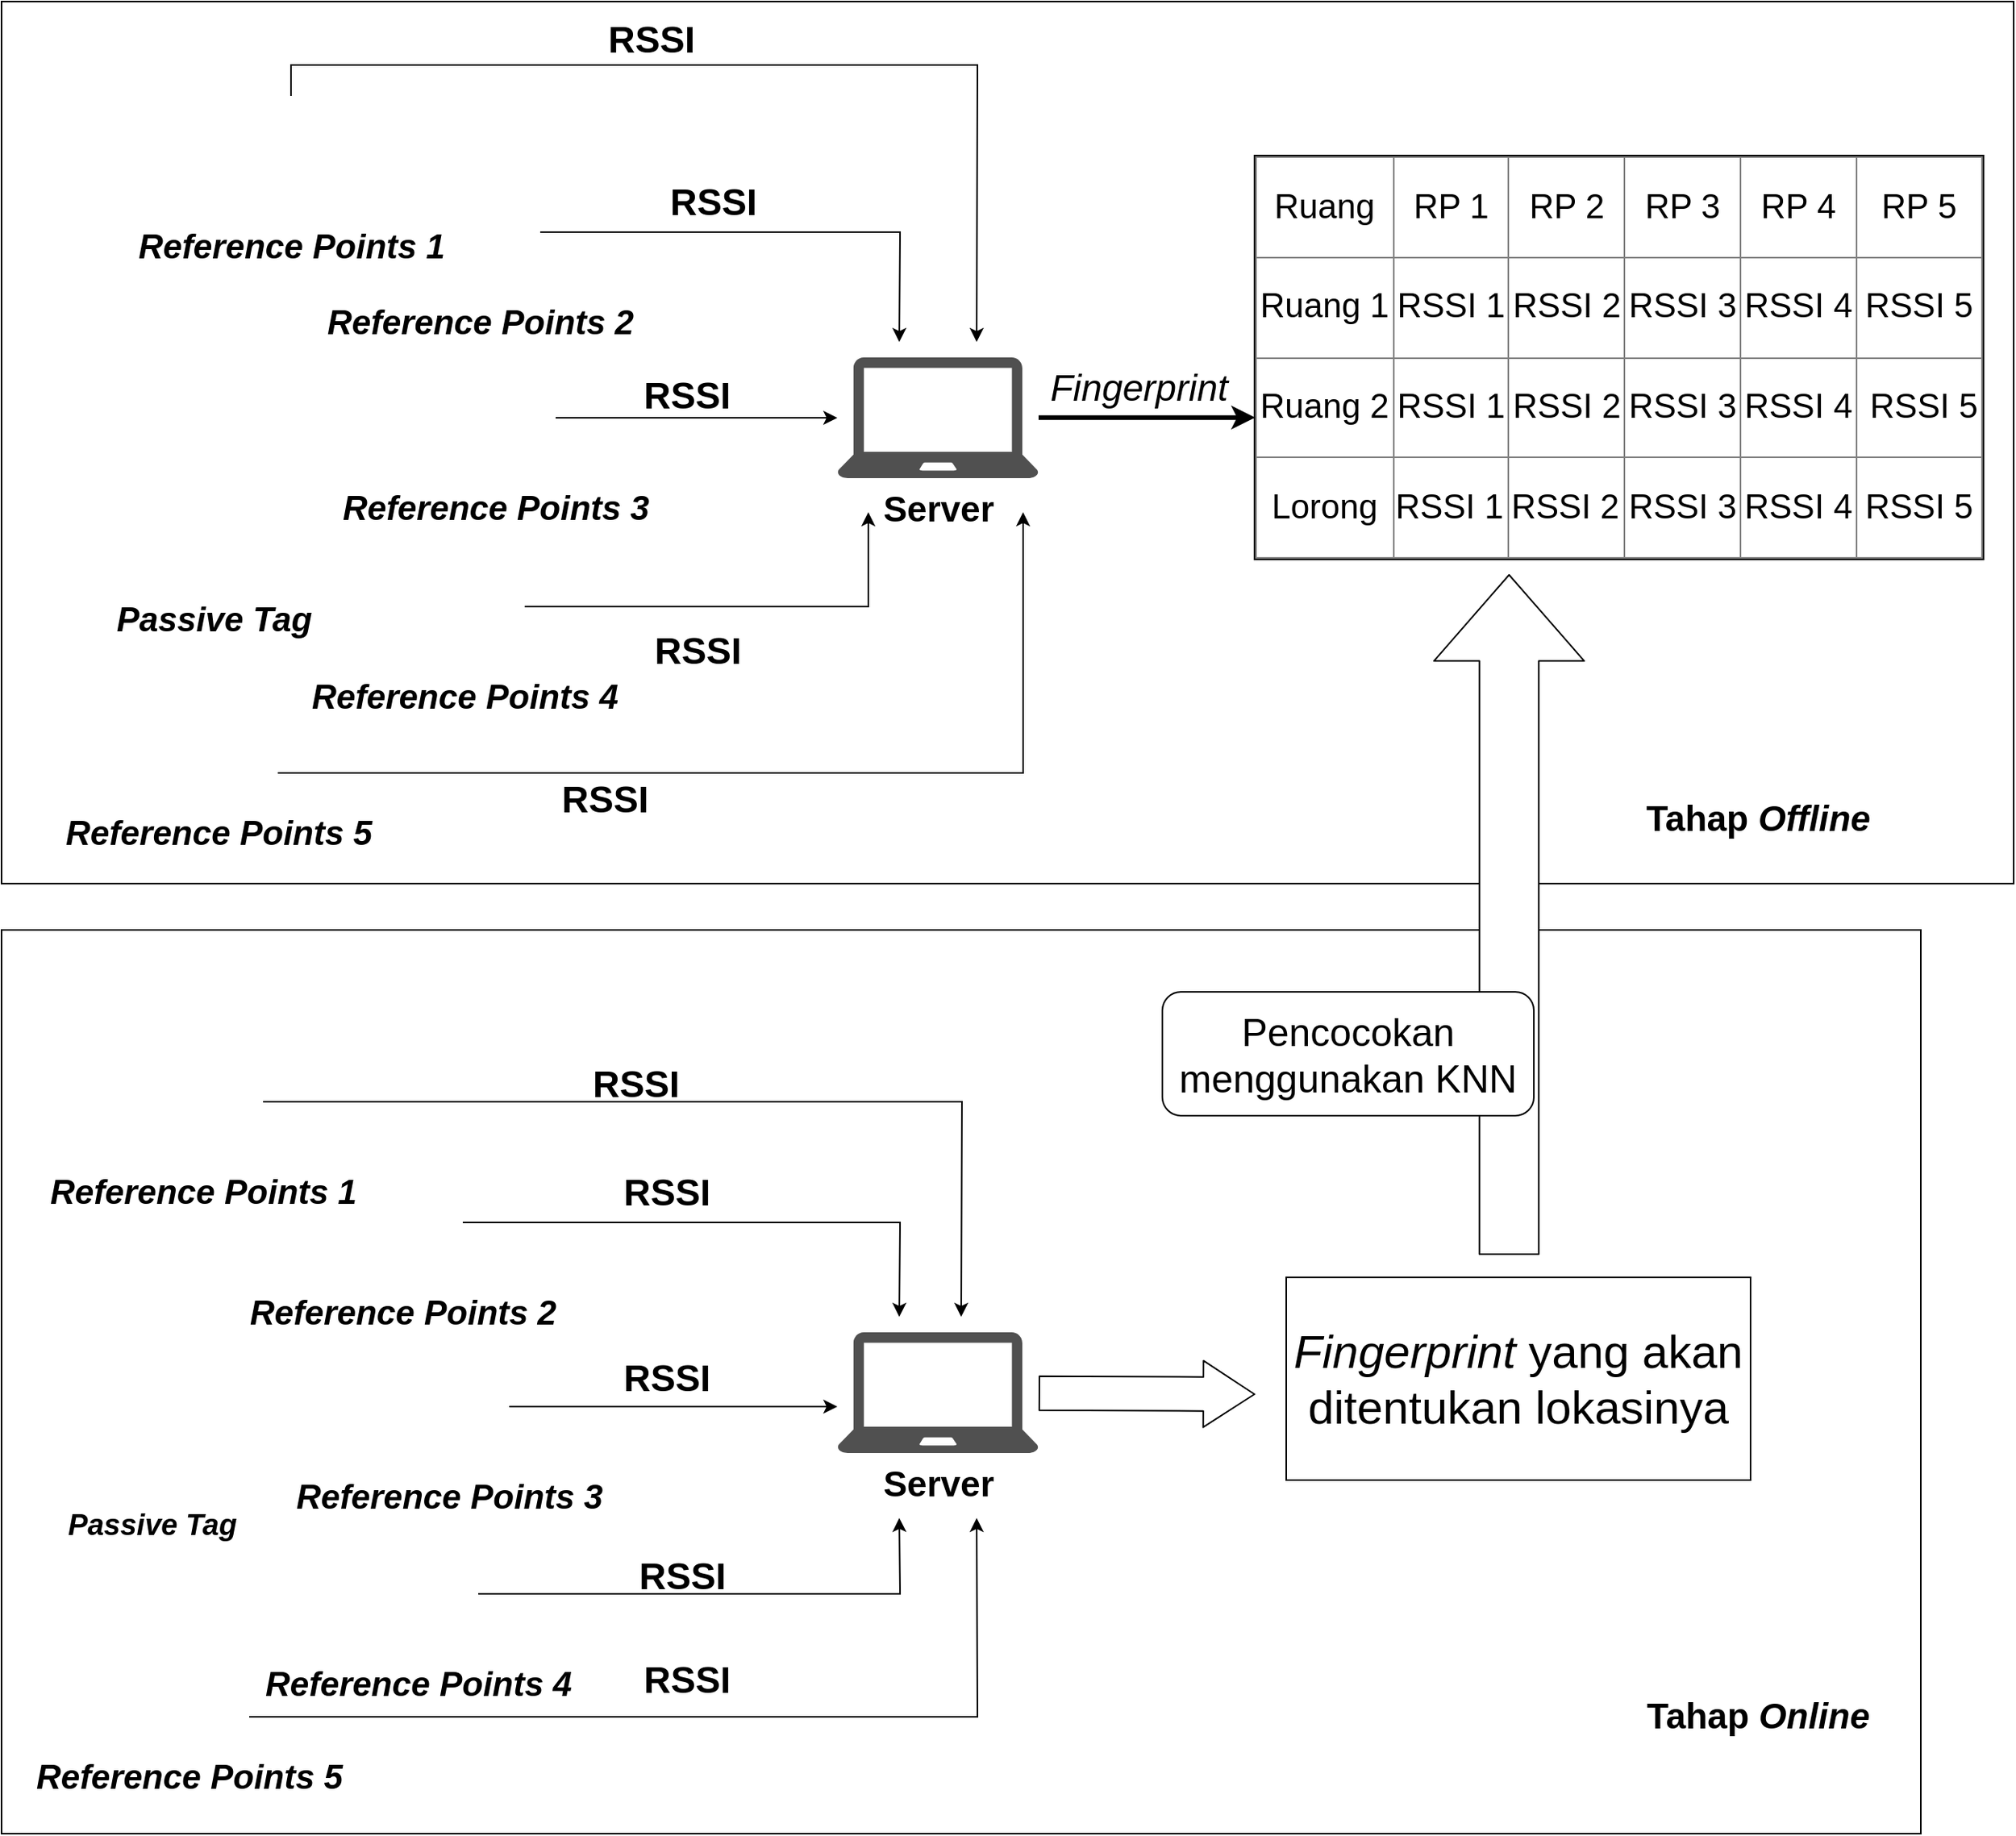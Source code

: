 <mxfile version="13.0.3" type="device"><diagram id="LYvYiRnwJwI2Ssr6_bbv" name="Page-1"><mxGraphModel dx="1736" dy="1040" grid="1" gridSize="10" guides="1" tooltips="1" connect="1" arrows="1" fold="1" page="1" pageScale="1" pageWidth="850" pageHeight="1100" math="0" shadow="0"><root><mxCell id="0"/><mxCell id="1" parent="0"/><mxCell id="-8lDRH3q9r23KPUYqVtL-62" value="" style="rounded=0;whiteSpace=wrap;html=1;fontSize=16;fillColor=none;" vertex="1" parent="1"><mxGeometry x="290" y="300" width="1300" height="570" as="geometry"/></mxCell><mxCell id="-8lDRH3q9r23KPUYqVtL-63" value="" style="rounded=0;whiteSpace=wrap;html=1;fontSize=16;fillColor=none;" vertex="1" parent="1"><mxGeometry x="290" y="900" width="1240" height="584" as="geometry"/></mxCell><mxCell id="-8lDRH3q9r23KPUYqVtL-8" value="" style="group;fontSize=22;" vertex="1" connectable="0" parent="1"><mxGeometry x="360" y="520" width="139" height="160" as="geometry"/></mxCell><mxCell id="-8lDRH3q9r23KPUYqVtL-9" value="" style="shape=image;html=1;verticalAlign=top;verticalLabelPosition=bottom;labelBackgroundColor=#ffffff;imageAspect=0;aspect=fixed;image=https://cdn4.iconfinder.com/data/icons/vecico-connectivity/288/wifi_Symbol-128.png;direction=north;" vertex="1" parent="-8lDRH3q9r23KPUYqVtL-8"><mxGeometry y="50" width="58" height="58" as="geometry"/></mxCell><mxCell id="-8lDRH3q9r23KPUYqVtL-10" value="&lt;font style=&quot;font-size: 22px;&quot;&gt;&lt;i style=&quot;font-size: 22px;&quot;&gt;&lt;b style=&quot;font-size: 22px;&quot;&gt;Passive Tag&lt;/b&gt;&lt;/i&gt;&lt;/font&gt;" style="shape=image;html=1;verticalAlign=top;verticalLabelPosition=bottom;labelBackgroundColor=#ffffff;imageAspect=0;aspect=fixed;image=https://cdn4.iconfinder.com/data/icons/vecico-connectivity/288/wifi_Symbol-128.png;direction=west;fontSize=22;" vertex="1" parent="-8lDRH3q9r23KPUYqVtL-8"><mxGeometry x="38" y="102" width="58" height="58" as="geometry"/></mxCell><mxCell id="-8lDRH3q9r23KPUYqVtL-11" value="" style="shape=image;html=1;verticalAlign=top;verticalLabelPosition=bottom;labelBackgroundColor=#ffffff;imageAspect=0;aspect=fixed;image=https://cdn4.iconfinder.com/data/icons/vecico-connectivity/288/wifi_Symbol-128.png;direction=south;" vertex="1" parent="-8lDRH3q9r23KPUYqVtL-8"><mxGeometry x="81" y="50" width="58" height="58" as="geometry"/></mxCell><mxCell id="-8lDRH3q9r23KPUYqVtL-12" value="" style="shape=image;html=1;verticalAlign=top;verticalLabelPosition=bottom;labelBackgroundColor=#ffffff;imageAspect=0;aspect=fixed;image=https://cdn4.iconfinder.com/data/icons/vecico-connectivity/288/wifi_Symbol-128.png" vertex="1" parent="-8lDRH3q9r23KPUYqVtL-8"><mxGeometry x="38" width="58" height="58" as="geometry"/></mxCell><mxCell id="-8lDRH3q9r23KPUYqVtL-13" value="" style="shape=image;html=1;verticalAlign=top;verticalLabelPosition=bottom;labelBackgroundColor=#ffffff;imageAspect=0;aspect=fixed;image=https://cdn2.iconfinder.com/data/icons/smart-watch-outline-filled-1/32/Smart_Watch__Bluetooth-128.png" vertex="1" parent="-8lDRH3q9r23KPUYqVtL-8"><mxGeometry x="27" y="40" width="80" height="80" as="geometry"/></mxCell><mxCell id="-8lDRH3q9r23KPUYqVtL-14" style="edgeStyle=orthogonalEdgeStyle;rounded=0;orthogonalLoop=1;jettySize=auto;html=1;exitX=1;exitY=0.5;exitDx=0;exitDy=0;" edge="1" parent="1" source="-8lDRH3q9r23KPUYqVtL-15"><mxGeometry relative="1" as="geometry"><mxPoint x="870.0" y="520" as="targetPoint"/></mxGeometry></mxCell><mxCell id="-8lDRH3q9r23KPUYqVtL-15" value="&lt;font style=&quot;font-size: 22px;&quot;&gt;&lt;b style=&quot;font-size: 22px;&quot;&gt;&lt;i style=&quot;font-size: 22px;&quot;&gt;Reference Points 2&lt;br style=&quot;font-size: 22px;&quot;&gt;&lt;/i&gt;&lt;/b&gt;&lt;/font&gt;" style="shape=image;html=1;verticalAlign=top;verticalLabelPosition=bottom;labelBackgroundColor=#ffffff;imageAspect=0;aspect=fixed;image=https://cdn0.iconfinder.com/data/icons/octicons/1024/radio-tower-128.png;fontSize=22;" vertex="1" parent="1"><mxGeometry x="560" y="410" width="78" height="78" as="geometry"/></mxCell><mxCell id="-8lDRH3q9r23KPUYqVtL-73" style="edgeStyle=orthogonalEdgeStyle;rounded=0;orthogonalLoop=1;jettySize=auto;html=1;exitX=1;exitY=0.5;exitDx=0;exitDy=0;fillColor=#ffffff;fontSize=24;" edge="1" parent="1" source="-8lDRH3q9r23KPUYqVtL-17"><mxGeometry relative="1" as="geometry"><mxPoint x="850" y="630" as="targetPoint"/><Array as="points"><mxPoint x="850" y="691"/></Array></mxGeometry></mxCell><mxCell id="-8lDRH3q9r23KPUYqVtL-17" value="&lt;b style=&quot;font-size: 22px;&quot;&gt;&lt;i style=&quot;font-size: 22px;&quot;&gt;Reference Points &lt;font style=&quot;font-size: 22px;&quot;&gt;4&lt;/font&gt;&lt;br style=&quot;font-size: 22px;&quot;&gt;&lt;/i&gt;&lt;/b&gt;" style="shape=image;html=1;verticalAlign=top;verticalLabelPosition=bottom;labelBackgroundColor=#ffffff;imageAspect=0;aspect=fixed;image=https://cdn0.iconfinder.com/data/icons/octicons/1024/radio-tower-128.png;fontSize=22;" vertex="1" parent="1"><mxGeometry x="550" y="652" width="78" height="78" as="geometry"/></mxCell><mxCell id="-8lDRH3q9r23KPUYqVtL-18" style="edgeStyle=orthogonalEdgeStyle;rounded=0;orthogonalLoop=1;jettySize=auto;html=1;exitX=0.5;exitY=0;exitDx=0;exitDy=0;" edge="1" parent="1" source="-8lDRH3q9r23KPUYqVtL-19"><mxGeometry relative="1" as="geometry"><mxPoint x="920" y="520" as="targetPoint"/></mxGeometry></mxCell><mxCell id="-8lDRH3q9r23KPUYqVtL-19" value="&lt;font style=&quot;font-size: 22px;&quot;&gt;&lt;i style=&quot;font-size: 22px;&quot;&gt;&lt;b style=&quot;font-size: 22px;&quot;&gt;Reference Points 1&lt;br style=&quot;font-size: 22px;&quot;&gt;&lt;/b&gt;&lt;/i&gt;&lt;/font&gt;" style="shape=image;html=1;verticalAlign=top;verticalLabelPosition=bottom;labelBackgroundColor=#ffffff;imageAspect=0;aspect=fixed;image=https://cdn0.iconfinder.com/data/icons/octicons/1024/radio-tower-128.png;fontSize=22;" vertex="1" parent="1"><mxGeometry x="438" y="361" width="78" height="78" as="geometry"/></mxCell><mxCell id="-8lDRH3q9r23KPUYqVtL-20" style="edgeStyle=orthogonalEdgeStyle;rounded=0;orthogonalLoop=1;jettySize=auto;html=1;exitX=1;exitY=0.5;exitDx=0;exitDy=0;" edge="1" parent="1" source="-8lDRH3q9r23KPUYqVtL-21" target="-8lDRH3q9r23KPUYqVtL-24"><mxGeometry relative="1" as="geometry"/></mxCell><mxCell id="-8lDRH3q9r23KPUYqVtL-21" value="&lt;b style=&quot;font-size: 22px;&quot;&gt;&lt;i style=&quot;font-size: 22px;&quot;&gt;&lt;font style=&quot;font-size: 22px;&quot;&gt;Reference Points 3&lt;/font&gt;&lt;br style=&quot;font-size: 22px;&quot;&gt;&lt;/i&gt;&lt;/b&gt;" style="shape=image;html=1;verticalAlign=top;verticalLabelPosition=bottom;labelBackgroundColor=#ffffff;imageAspect=0;aspect=fixed;image=https://cdn0.iconfinder.com/data/icons/octicons/1024/radio-tower-128.png;fontSize=22;" vertex="1" parent="1"><mxGeometry x="570" y="530" width="78" height="78" as="geometry"/></mxCell><mxCell id="-8lDRH3q9r23KPUYqVtL-74" style="edgeStyle=orthogonalEdgeStyle;rounded=0;orthogonalLoop=1;jettySize=auto;html=1;exitX=1;exitY=0.75;exitDx=0;exitDy=0;fillColor=#ffffff;fontSize=24;" edge="1" parent="1" source="-8lDRH3q9r23KPUYqVtL-23"><mxGeometry relative="1" as="geometry"><mxPoint x="950" y="630" as="targetPoint"/><Array as="points"><mxPoint x="950" y="799"/></Array></mxGeometry></mxCell><mxCell id="-8lDRH3q9r23KPUYqVtL-23" value="&lt;b style=&quot;font-size: 22px;&quot;&gt;&lt;i style=&quot;font-size: 22px;&quot;&gt;Reference Points &lt;font style=&quot;font-size: 22px;&quot;&gt;5&lt;/font&gt;&lt;br style=&quot;font-size: 22px;&quot;&gt;&lt;/i&gt;&lt;/b&gt;" style="shape=image;html=1;verticalAlign=top;verticalLabelPosition=bottom;labelBackgroundColor=#ffffff;imageAspect=0;aspect=fixed;image=https://cdn0.iconfinder.com/data/icons/octicons/1024/radio-tower-128.png;fontSize=22;" vertex="1" parent="1"><mxGeometry x="390.5" y="740" width="78" height="78" as="geometry"/></mxCell><mxCell id="-8lDRH3q9r23KPUYqVtL-24" value="&lt;font style=&quot;font-size: 23px;&quot;&gt;&lt;b style=&quot;font-size: 23px;&quot;&gt;Server&lt;/b&gt;&lt;/font&gt;" style="pointerEvents=1;shadow=0;dashed=0;html=1;strokeColor=none;fillColor=#505050;labelPosition=center;verticalLabelPosition=bottom;verticalAlign=top;outlineConnect=0;align=center;shape=mxgraph.office.devices.laptop;fontSize=23;" vertex="1" parent="1"><mxGeometry x="830" y="530" width="130" height="78" as="geometry"/></mxCell><mxCell id="-8lDRH3q9r23KPUYqVtL-26" value="RSSI" style="text;html=1;strokeColor=none;fillColor=none;align=center;verticalAlign=middle;whiteSpace=wrap;rounded=0;fontSize=24;fontStyle=1" vertex="1" parent="1"><mxGeometry x="690" y="315" width="40" height="20" as="geometry"/></mxCell><mxCell id="-8lDRH3q9r23KPUYqVtL-27" value="RSSI" style="text;html=1;strokeColor=none;fillColor=none;align=center;verticalAlign=middle;whiteSpace=wrap;rounded=0;fontSize=24;fontStyle=1" vertex="1" parent="1"><mxGeometry x="730" y="420" width="40" height="20" as="geometry"/></mxCell><mxCell id="-8lDRH3q9r23KPUYqVtL-28" value="RSSI" style="text;html=1;strokeColor=none;fillColor=none;align=center;verticalAlign=middle;whiteSpace=wrap;rounded=0;fontSize=24;fontStyle=1" vertex="1" parent="1"><mxGeometry x="713" y="545" width="40" height="20" as="geometry"/></mxCell><mxCell id="-8lDRH3q9r23KPUYqVtL-29" value="RSSI" style="text;html=1;strokeColor=none;fillColor=none;align=center;verticalAlign=middle;whiteSpace=wrap;rounded=0;fontSize=24;fontStyle=1" vertex="1" parent="1"><mxGeometry x="720" y="710" width="40" height="20" as="geometry"/></mxCell><mxCell id="-8lDRH3q9r23KPUYqVtL-30" value="RSSI" style="text;html=1;strokeColor=none;fillColor=none;align=center;verticalAlign=middle;whiteSpace=wrap;rounded=0;fontSize=24;fontStyle=1" vertex="1" parent="1"><mxGeometry x="660" y="806" width="40" height="20" as="geometry"/></mxCell><mxCell id="-8lDRH3q9r23KPUYqVtL-31" value="" style="endArrow=classic;html=1;fontSize=14;strokeWidth=3;" edge="1" parent="1"><mxGeometry width="50" height="50" relative="1" as="geometry"><mxPoint x="960" y="568.82" as="sourcePoint"/><mxPoint x="1100" y="568.82" as="targetPoint"/></mxGeometry></mxCell><mxCell id="-8lDRH3q9r23KPUYqVtL-33" value="Fingerprint" style="text;html=1;strokeColor=none;fillColor=none;align=center;verticalAlign=middle;whiteSpace=wrap;rounded=0;fontSize=24;fontStyle=2" vertex="1" parent="1"><mxGeometry x="980" y="540" width="90" height="20" as="geometry"/></mxCell><mxCell id="-8lDRH3q9r23KPUYqVtL-51" style="edgeStyle=orthogonalEdgeStyle;rounded=0;orthogonalLoop=1;jettySize=auto;html=1;exitX=1;exitY=0.5;exitDx=0;exitDy=0;fontSize=15;" edge="1" parent="1" source="-8lDRH3q9r23KPUYqVtL-35"><mxGeometry relative="1" as="geometry"><mxPoint x="910" y="1150" as="targetPoint"/></mxGeometry></mxCell><mxCell id="-8lDRH3q9r23KPUYqVtL-35" value="&lt;font style=&quot;font-size: 22px;&quot;&gt;&lt;i style=&quot;font-size: 22px;&quot;&gt;&lt;b style=&quot;font-size: 22px;&quot;&gt;Reference Points 1&lt;br style=&quot;font-size: 22px;&quot;&gt;&lt;/b&gt;&lt;/i&gt;&lt;/font&gt;" style="shape=image;html=1;verticalAlign=top;verticalLabelPosition=bottom;labelBackgroundColor=#ffffff;imageAspect=0;aspect=fixed;image=https://cdn0.iconfinder.com/data/icons/octicons/1024/radio-tower-128.png;fontSize=22;" vertex="1" parent="1"><mxGeometry x="381" y="972" width="78" height="78" as="geometry"/></mxCell><mxCell id="-8lDRH3q9r23KPUYqVtL-36" value="" style="group;fontSize=22;" vertex="1" connectable="0" parent="1"><mxGeometry x="320" y="1107" width="139" height="160" as="geometry"/></mxCell><mxCell id="-8lDRH3q9r23KPUYqVtL-37" value="" style="shape=image;html=1;verticalAlign=top;verticalLabelPosition=bottom;labelBackgroundColor=#ffffff;imageAspect=0;aspect=fixed;image=https://cdn4.iconfinder.com/data/icons/vecico-connectivity/288/wifi_Symbol-128.png;direction=north;" vertex="1" parent="-8lDRH3q9r23KPUYqVtL-36"><mxGeometry y="50" width="58" height="58" as="geometry"/></mxCell><mxCell id="-8lDRH3q9r23KPUYqVtL-38" value="&lt;font style=&quot;font-size: 19px;&quot;&gt;&lt;i style=&quot;font-size: 19px;&quot;&gt;&lt;b style=&quot;font-size: 19px;&quot;&gt;Passive Tag&lt;/b&gt;&lt;/i&gt;&lt;/font&gt;" style="shape=image;html=1;verticalAlign=top;verticalLabelPosition=bottom;labelBackgroundColor=#ffffff;imageAspect=0;aspect=fixed;image=https://cdn4.iconfinder.com/data/icons/vecico-connectivity/288/wifi_Symbol-128.png;direction=west;fontSize=19;" vertex="1" parent="-8lDRH3q9r23KPUYqVtL-36"><mxGeometry x="38" y="102" width="58" height="58" as="geometry"/></mxCell><mxCell id="-8lDRH3q9r23KPUYqVtL-39" value="" style="shape=image;html=1;verticalAlign=top;verticalLabelPosition=bottom;labelBackgroundColor=#ffffff;imageAspect=0;aspect=fixed;image=https://cdn4.iconfinder.com/data/icons/vecico-connectivity/288/wifi_Symbol-128.png;direction=south;" vertex="1" parent="-8lDRH3q9r23KPUYqVtL-36"><mxGeometry x="81" y="50" width="58" height="58" as="geometry"/></mxCell><mxCell id="-8lDRH3q9r23KPUYqVtL-40" value="" style="shape=image;html=1;verticalAlign=top;verticalLabelPosition=bottom;labelBackgroundColor=#ffffff;imageAspect=0;aspect=fixed;image=https://cdn4.iconfinder.com/data/icons/vecico-connectivity/288/wifi_Symbol-128.png" vertex="1" parent="-8lDRH3q9r23KPUYqVtL-36"><mxGeometry x="38" width="58" height="58" as="geometry"/></mxCell><mxCell id="-8lDRH3q9r23KPUYqVtL-41" value="" style="shape=image;html=1;verticalAlign=top;verticalLabelPosition=bottom;labelBackgroundColor=#ffffff;imageAspect=0;aspect=fixed;image=https://cdn2.iconfinder.com/data/icons/smart-watch-outline-filled-1/32/Smart_Watch__Bluetooth-128.png;fontSize=20;" vertex="1" parent="-8lDRH3q9r23KPUYqVtL-36"><mxGeometry x="27" y="40" width="80" height="80" as="geometry"/></mxCell><mxCell id="-8lDRH3q9r23KPUYqVtL-52" style="edgeStyle=orthogonalEdgeStyle;rounded=0;orthogonalLoop=1;jettySize=auto;html=1;exitX=1;exitY=0.5;exitDx=0;exitDy=0;fontSize=15;" edge="1" parent="1" source="-8lDRH3q9r23KPUYqVtL-42"><mxGeometry relative="1" as="geometry"><mxPoint x="870" y="1150" as="targetPoint"/></mxGeometry></mxCell><mxCell id="-8lDRH3q9r23KPUYqVtL-42" value="&lt;font style=&quot;font-size: 22px;&quot;&gt;&lt;b style=&quot;font-size: 22px;&quot;&gt;&lt;i style=&quot;font-size: 22px;&quot;&gt;Reference Points 2&lt;br style=&quot;font-size: 22px;&quot;&gt;&lt;/i&gt;&lt;/b&gt;&lt;/font&gt;" style="shape=image;html=1;verticalAlign=top;verticalLabelPosition=bottom;labelBackgroundColor=#ffffff;imageAspect=0;aspect=fixed;image=https://cdn0.iconfinder.com/data/icons/octicons/1024/radio-tower-128.png;fontSize=22;" vertex="1" parent="1"><mxGeometry x="510" y="1050" width="78" height="78" as="geometry"/></mxCell><mxCell id="-8lDRH3q9r23KPUYqVtL-54" style="edgeStyle=orthogonalEdgeStyle;rounded=0;orthogonalLoop=1;jettySize=auto;html=1;exitX=1;exitY=0.5;exitDx=0;exitDy=0;fontSize=15;" edge="1" parent="1" source="-8lDRH3q9r23KPUYqVtL-44"><mxGeometry relative="1" as="geometry"><mxPoint x="870" y="1280" as="targetPoint"/></mxGeometry></mxCell><mxCell id="-8lDRH3q9r23KPUYqVtL-44" value="&lt;b style=&quot;font-size: 22px;&quot;&gt;&lt;i style=&quot;font-size: 22px;&quot;&gt;Reference Points &lt;font style=&quot;font-size: 22px;&quot;&gt;4&lt;/font&gt;&lt;br style=&quot;font-size: 22px;&quot;&gt;&lt;/i&gt;&lt;/b&gt;" style="shape=image;html=1;verticalAlign=top;verticalLabelPosition=bottom;labelBackgroundColor=#ffffff;imageAspect=0;aspect=fixed;image=https://cdn0.iconfinder.com/data/icons/octicons/1024/radio-tower-128.png;fontSize=22;" vertex="1" parent="1"><mxGeometry x="520" y="1290" width="78" height="78" as="geometry"/></mxCell><mxCell id="-8lDRH3q9r23KPUYqVtL-55" style="edgeStyle=orthogonalEdgeStyle;rounded=0;orthogonalLoop=1;jettySize=auto;html=1;exitX=1;exitY=0.75;exitDx=0;exitDy=0;fontSize=15;" edge="1" parent="1" source="-8lDRH3q9r23KPUYqVtL-45"><mxGeometry relative="1" as="geometry"><mxPoint x="920" y="1280" as="targetPoint"/></mxGeometry></mxCell><mxCell id="-8lDRH3q9r23KPUYqVtL-45" value="&lt;b style=&quot;font-size: 22px;&quot;&gt;&lt;i style=&quot;font-size: 22px;&quot;&gt;Reference Points &lt;font style=&quot;font-size: 22px;&quot;&gt;5&lt;/font&gt;&lt;br style=&quot;font-size: 22px;&quot;&gt;&lt;/i&gt;&lt;/b&gt;" style="shape=image;html=1;verticalAlign=top;verticalLabelPosition=bottom;labelBackgroundColor=#ffffff;imageAspect=0;aspect=fixed;image=https://cdn0.iconfinder.com/data/icons/octicons/1024/radio-tower-128.png;fontSize=22;" vertex="1" parent="1"><mxGeometry x="372" y="1350" width="78" height="78" as="geometry"/></mxCell><mxCell id="-8lDRH3q9r23KPUYqVtL-49" value="&lt;table border=&quot;1&quot; width=&quot;100%&quot; style=&quot;width: 100%; height: 100%; border-collapse: collapse; font-size: 22px;&quot;&gt;&lt;tbody style=&quot;font-size: 22px;&quot;&gt;&lt;tr style=&quot;font-size: 22px;&quot;&gt;&lt;td align=&quot;center&quot; style=&quot;font-size: 22px;&quot;&gt;Ruang&lt;/td&gt;&lt;td align=&quot;center&quot; style=&quot;font-size: 22px;&quot;&gt;RP 1&lt;/td&gt;&lt;td align=&quot;center&quot; style=&quot;font-size: 22px;&quot;&gt;RP 2&lt;/td&gt;&lt;td style=&quot;text-align: center; font-size: 22px;&quot;&gt;RP 3&lt;/td&gt;&lt;td style=&quot;text-align: center; font-size: 22px;&quot;&gt;RP 4&lt;/td&gt;&lt;td style=&quot;text-align: center; font-size: 22px;&quot;&gt;RP 5&lt;/td&gt;&lt;/tr&gt;&lt;tr style=&quot;font-size: 22px;&quot;&gt;&lt;td align=&quot;center&quot; style=&quot;font-size: 22px;&quot;&gt;Ruang 1&lt;/td&gt;&lt;td align=&quot;center&quot; style=&quot;font-size: 22px;&quot;&gt;RSSI 1&lt;/td&gt;&lt;td align=&quot;center&quot; style=&quot;font-size: 22px;&quot;&gt;RSSI 2&lt;/td&gt;&lt;td style=&quot;text-align: center; font-size: 22px;&quot;&gt;RSSI 3&lt;/td&gt;&lt;td style=&quot;text-align: center; font-size: 22px;&quot;&gt;RSSI 4&lt;/td&gt;&lt;td style=&quot;text-align: center; font-size: 22px;&quot;&gt;RSSI 5&lt;/td&gt;&lt;/tr&gt;&lt;tr style=&quot;font-size: 22px;&quot;&gt;&lt;td align=&quot;center&quot; style=&quot;font-size: 22px;&quot;&gt;Ruang 2&lt;/td&gt;&lt;td align=&quot;center&quot; style=&quot;font-size: 22px;&quot;&gt;RSSI 1&lt;/td&gt;&lt;td align=&quot;center&quot; style=&quot;font-size: 22px;&quot;&gt;RSSI 2&lt;/td&gt;&lt;td style=&quot;text-align: center; font-size: 22px;&quot;&gt;RSSI 3&lt;/td&gt;&lt;td style=&quot;text-align: center; font-size: 22px;&quot;&gt;RSSI 4&lt;/td&gt;&lt;td style=&quot;text-align: center; font-size: 22px;&quot;&gt;&amp;nbsp;RSSI 5&lt;/td&gt;&lt;/tr&gt;&lt;tr style=&quot;font-size: 22px;&quot;&gt;&lt;td style=&quot;text-align: center; font-size: 22px;&quot;&gt;Lorong&lt;/td&gt;&lt;td style=&quot;font-size: 22px;&quot;&gt;&lt;span style=&quot;text-align: -webkit-center; font-size: 22px;&quot;&gt;RSSI 1&lt;/span&gt;&lt;br style=&quot;font-size: 22px;&quot;&gt;&lt;/td&gt;&lt;td style=&quot;font-size: 22px;&quot;&gt;&lt;span style=&quot;text-align: -webkit-center; font-size: 22px;&quot;&gt;RSSI 2&lt;/span&gt;&lt;br style=&quot;font-size: 22px;&quot;&gt;&lt;/td&gt;&lt;td style=&quot;text-align: center; font-size: 22px;&quot;&gt;&lt;span style=&quot;font-size: 22px;&quot;&gt;RSSI 3&lt;/span&gt;&lt;br style=&quot;font-size: 22px;&quot;&gt;&lt;/td&gt;&lt;td style=&quot;text-align: center; font-size: 22px;&quot;&gt;&lt;span style=&quot;font-size: 22px;&quot;&gt;RSSI 4&lt;/span&gt;&lt;br style=&quot;font-size: 22px;&quot;&gt;&lt;/td&gt;&lt;td style=&quot;text-align: center; font-size: 22px;&quot;&gt;&lt;span style=&quot;font-size: 22px;&quot;&gt;RSSI 5&lt;/span&gt;&lt;br style=&quot;font-size: 22px;&quot;&gt;&lt;/td&gt;&lt;/tr&gt;&lt;/tbody&gt;&lt;/table&gt;" style="text;html=1;strokeColor=#000000;fillColor=none;overflow=fill;fontSize=22;strokeWidth=2;" vertex="1" parent="1"><mxGeometry x="1100" y="400" width="470" height="260" as="geometry"/></mxCell><mxCell id="-8lDRH3q9r23KPUYqVtL-57" value="&lt;i style=&quot;font-size: 30px;&quot;&gt;Fingerprint&lt;/i&gt; yang akan ditentukan lokasinya" style="rounded=0;whiteSpace=wrap;html=1;fontSize=30;" vertex="1" parent="1"><mxGeometry x="1120" y="1124.5" width="300" height="131" as="geometry"/></mxCell><mxCell id="-8lDRH3q9r23KPUYqVtL-58" value="" style="shape=flexArrow;endArrow=classic;html=1;fontSize=16;width=22;endSize=10.68;" edge="1" parent="1" source="-8lDRH3q9r23KPUYqVtL-50"><mxGeometry width="50" height="50" relative="1" as="geometry"><mxPoint x="1000" y="1220" as="sourcePoint"/><mxPoint x="1100" y="1200" as="targetPoint"/></mxGeometry></mxCell><mxCell id="-8lDRH3q9r23KPUYqVtL-64" value="Tahap &lt;i style=&quot;font-size: 23px;&quot;&gt;Offline&lt;/i&gt;" style="text;html=1;strokeColor=none;fillColor=none;align=center;verticalAlign=middle;whiteSpace=wrap;rounded=0;fontSize=23;fontStyle=1" vertex="1" parent="1"><mxGeometry x="1340" y="818" width="170" height="20" as="geometry"/></mxCell><mxCell id="-8lDRH3q9r23KPUYqVtL-65" value="Tahap &lt;i style=&quot;font-size: 23px&quot;&gt;Online&lt;/i&gt;" style="text;html=1;strokeColor=none;fillColor=none;align=center;verticalAlign=middle;whiteSpace=wrap;rounded=0;fontSize=23;fontStyle=1" vertex="1" parent="1"><mxGeometry x="1340" y="1398" width="170" height="20" as="geometry"/></mxCell><mxCell id="-8lDRH3q9r23KPUYqVtL-59" value="" style="shape=flexArrow;endArrow=classic;html=1;fontSize=16;width=38.333;endSize=18.217;fillColor=#ffffff;endWidth=57.778;" edge="1" parent="1"><mxGeometry width="50" height="50" relative="1" as="geometry"><mxPoint x="1264" y="1110" as="sourcePoint"/><mxPoint x="1264" y="670" as="targetPoint"/></mxGeometry></mxCell><mxCell id="-8lDRH3q9r23KPUYqVtL-61" value="Pencocokan menggunakan KNN" style="rounded=1;whiteSpace=wrap;html=1;fontSize=25;" vertex="1" parent="1"><mxGeometry x="1040" y="940" width="240" height="80" as="geometry"/></mxCell><mxCell id="-8lDRH3q9r23KPUYqVtL-69" style="edgeStyle=orthogonalEdgeStyle;rounded=0;orthogonalLoop=1;jettySize=auto;html=1;fillColor=#ffffff;fontSize=23;" edge="1" parent="1" source="-8lDRH3q9r23KPUYqVtL-43" target="-8lDRH3q9r23KPUYqVtL-50"><mxGeometry relative="1" as="geometry"><Array as="points"><mxPoint x="760" y="1208"/><mxPoint x="760" y="1208"/></Array></mxGeometry></mxCell><mxCell id="-8lDRH3q9r23KPUYqVtL-43" value="&lt;b style=&quot;font-size: 22px;&quot;&gt;&lt;i style=&quot;font-size: 22px;&quot;&gt;&lt;font style=&quot;font-size: 22px;&quot;&gt;Reference Points 3&lt;/font&gt;&lt;br style=&quot;font-size: 22px;&quot;&gt;&lt;/i&gt;&lt;/b&gt;" style="shape=image;html=1;verticalAlign=top;verticalLabelPosition=bottom;labelBackgroundColor=#ffffff;imageAspect=0;aspect=fixed;image=https://cdn0.iconfinder.com/data/icons/octicons/1024/radio-tower-128.png;fontSize=22;" vertex="1" parent="1"><mxGeometry x="540" y="1169" width="78" height="78" as="geometry"/></mxCell><mxCell id="-8lDRH3q9r23KPUYqVtL-50" value="&lt;font style=&quot;font-size: 23px;&quot;&gt;&lt;b style=&quot;font-size: 23px;&quot;&gt;Server&lt;/b&gt;&lt;/font&gt;" style="pointerEvents=1;shadow=0;dashed=0;html=1;strokeColor=none;fillColor=#505050;labelPosition=center;verticalLabelPosition=bottom;verticalAlign=top;outlineConnect=0;align=center;shape=mxgraph.office.devices.laptop;fontSize=23;" vertex="1" parent="1"><mxGeometry x="830" y="1160" width="130" height="78" as="geometry"/></mxCell><mxCell id="-8lDRH3q9r23KPUYqVtL-75" value="RSSI" style="text;html=1;strokeColor=none;fillColor=none;align=center;verticalAlign=middle;whiteSpace=wrap;rounded=0;fontSize=24;fontStyle=1" vertex="1" parent="1"><mxGeometry x="680" y="990" width="40" height="20" as="geometry"/></mxCell><mxCell id="-8lDRH3q9r23KPUYqVtL-76" value="RSSI" style="text;html=1;strokeColor=none;fillColor=none;align=center;verticalAlign=middle;whiteSpace=wrap;rounded=0;fontSize=24;fontStyle=1" vertex="1" parent="1"><mxGeometry x="700" y="1060" width="40" height="20" as="geometry"/></mxCell><mxCell id="-8lDRH3q9r23KPUYqVtL-77" value="RSSI" style="text;html=1;strokeColor=none;fillColor=none;align=center;verticalAlign=middle;whiteSpace=wrap;rounded=0;fontSize=24;fontStyle=1" vertex="1" parent="1"><mxGeometry x="700" y="1180" width="40" height="20" as="geometry"/></mxCell><mxCell id="-8lDRH3q9r23KPUYqVtL-78" value="RSSI" style="text;html=1;strokeColor=none;fillColor=none;align=center;verticalAlign=middle;whiteSpace=wrap;rounded=0;fontSize=24;fontStyle=1" vertex="1" parent="1"><mxGeometry x="710" y="1308" width="40" height="20" as="geometry"/></mxCell><mxCell id="-8lDRH3q9r23KPUYqVtL-79" value="RSSI" style="text;html=1;strokeColor=none;fillColor=none;align=center;verticalAlign=middle;whiteSpace=wrap;rounded=0;fontSize=24;fontStyle=1" vertex="1" parent="1"><mxGeometry x="713" y="1375" width="40" height="20" as="geometry"/></mxCell></root></mxGraphModel></diagram></mxfile>